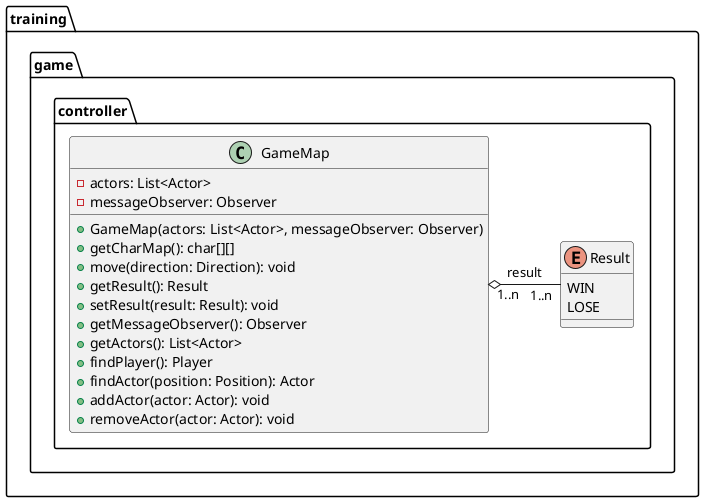 @startuml

package training.game.controller{

class GameMap{
- actors: List<Actor>
- messageObserver: Observer
+ GameMap(actors: List<Actor>, messageObserver: Observer)
+ getCharMap(): char[][]
+ move(direction: Direction): void
+ getResult(): Result
+ setResult(result: Result): void
+ getMessageObserver(): Observer
+ getActors(): List<Actor>
+ findPlayer(): Player
+ findActor(position: Position): Actor
+ addActor(actor: Actor): void
+ removeActor(actor: Actor): void
}

enum Result{
WIN
LOSE
}

GameMap "1..n" o---right "1..n" Result :result

}

@enduml

@startuml

package training.game.actors{

abstract Actor{
- position: Position
- gameMap: GameMap
+ Actor()
+ interact(player: Player): abstract void
+ getCharacter(): abstract char
+ getPosition(): Position
+ setPosition(position: Position): Position
+ getGameMap(): GameMap
+ setGameMap(gameMap: GameMap): void
}

}

package training.game.domain{

class Player{
+ CHARACTER = P
- armor: int
- score: int
+ Player()
+ damage(damage: int): void
+ getScore(): int
+ setScore(score: int): void
+ addScore(): int
+ getArmor(): int
+ setArmor(armor: int): void
+ isDead(): boolean
}

Actor <|-- Player

class ProtectedPlayer{
+ CHARACTER = S
+ProtectedPlayer()
}

Player <|-- ProtectedPlayer

class Shield{
+ CHARACTER = +
+ Shield()
+ upgrade(player: Player): ProtectedPlayer
}

Actor <|-- Shield

class Bonus{
+ CHARACTER = $
+ Bonus()
}

Actor <|-- Bonus

class Enemy{
+ CHARACTER = #
+ Enemy()
+ setDamageStrategy(damageStrategy: DamageStrategy): void
}

Actor <|-- Enemy

class Exit{
+ CHARACTER = E
+ Exit()
}

Actor <|-- Exit

class Position{
- x: int
- y: int
+ Position(x: int, y:int)
+ getX(): int
+ getY(): int
}
}

@enduml

@startuml

package training.game.strategy{

interface DamageStrategy{
+ getEnemyDamage(): Integer
}

class WeakDamageStrategy{
- ENEMY_DAMAGE = 50
}

class StrongDamageStrategy{
- ENEMY_DAMAGE = 100
}

Enemy "1..n" -right--> "1..n" DamageStrategy :damageStrategy
DamageStrategy <|.. WeakDamageStrategy
DamageStrategy <|.. StrongDamageStrategy

}

@enduml

@startuml

package training.game.observer{

interface Observer{
+ update(message: String): void
}

class Observable{
+ addObserver(observer: Observer): void
+ notifyObservers(message: String): void
}

class MessageObserver{
- message: String
+ MessageObserver()
+ getMessage(): String
}

Observable "1..n" -right--> "1..n" Observer: observers
Observer <|.. MessageObserver

}

@enduml

@startuml

package training.game{

class Application{

}

}

package training.game.view{

class ConsoleView{
+ ConsoleView()
+ printControls(): void
+ readDamageStrategy(): DamageStrategy
+ printGameStart(): void
+ printPlayerDetails(player: Player): void
+ printGameMap(map: char[][]): void
+ readDirection(): Direction
+ printResult(result: Result): void
}

}

package training.game.directions{

enum Direction{
UP
DOWN
LEFT
RIGHT
}

}

@enduml

@startuml
package training.game.data{

interface GameMapLoader{
+ load(): GameMap
}

class FileGameMapLoader{
- fileName: String
- actorFactory: ActorFactory
+ FileGameMapLoader(fileName: String, actorFactory: ActorFactory)
}

GameMapLoader <|.. FileGameMapLoader

}

package training.game.factory{

class ActorFactory{
- damageStrategy: DamageStrategy
+ ActorFactory(damageStrategy: DamageStrategy)
+ createActor(c: char)
}
}

@enduml

